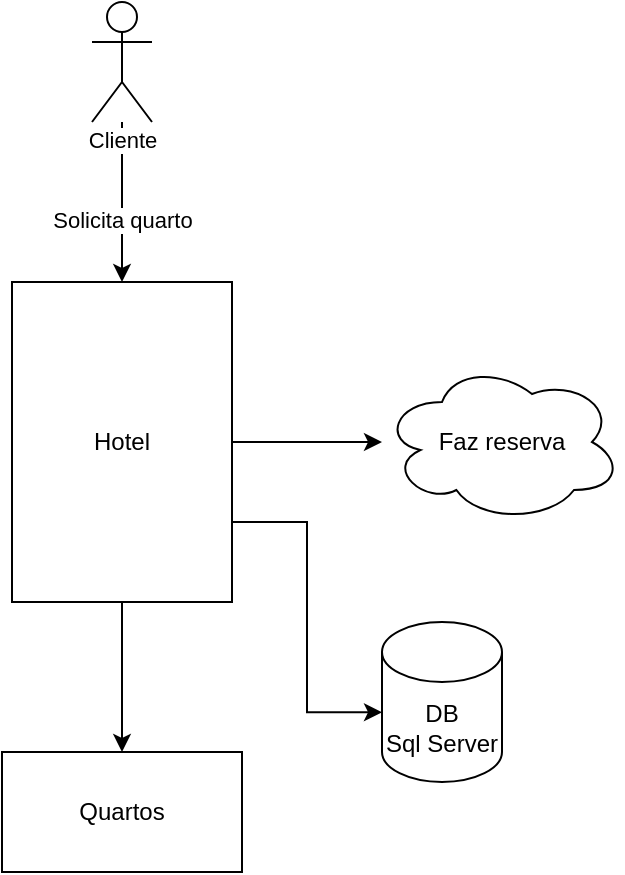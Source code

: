 <mxfile version="24.0.7" type="device">
  <diagram name="Page-1" id="kFhJm-ovSbSL3sInfbou">
    <mxGraphModel dx="988" dy="1696" grid="1" gridSize="10" guides="1" tooltips="1" connect="1" arrows="1" fold="1" page="1" pageScale="1" pageWidth="827" pageHeight="1169" math="0" shadow="0">
      <root>
        <mxCell id="0" />
        <mxCell id="1" parent="0" />
        <mxCell id="2BzcFOgH7L5V7H1uHerM-3" value="" style="edgeStyle=orthogonalEdgeStyle;rounded=0;orthogonalLoop=1;jettySize=auto;html=1;" edge="1" parent="1" source="2BzcFOgH7L5V7H1uHerM-1" target="2BzcFOgH7L5V7H1uHerM-2">
          <mxGeometry relative="1" as="geometry" />
        </mxCell>
        <mxCell id="2BzcFOgH7L5V7H1uHerM-5" value="" style="edgeStyle=orthogonalEdgeStyle;rounded=0;orthogonalLoop=1;jettySize=auto;html=1;" edge="1" parent="1" source="2BzcFOgH7L5V7H1uHerM-1" target="2BzcFOgH7L5V7H1uHerM-4">
          <mxGeometry relative="1" as="geometry" />
        </mxCell>
        <mxCell id="2BzcFOgH7L5V7H1uHerM-1" value="Hotel" style="html=1;whiteSpace=wrap;" vertex="1" parent="1">
          <mxGeometry x="200" y="120" width="110" height="160" as="geometry" />
        </mxCell>
        <mxCell id="2BzcFOgH7L5V7H1uHerM-2" value="Quartos" style="whiteSpace=wrap;html=1;" vertex="1" parent="1">
          <mxGeometry x="195" y="355" width="120" height="60" as="geometry" />
        </mxCell>
        <mxCell id="2BzcFOgH7L5V7H1uHerM-4" value="Faz reserva" style="ellipse;shape=cloud;whiteSpace=wrap;html=1;" vertex="1" parent="1">
          <mxGeometry x="385" y="160" width="120" height="80" as="geometry" />
        </mxCell>
        <mxCell id="2BzcFOgH7L5V7H1uHerM-7" style="edgeStyle=orthogonalEdgeStyle;rounded=0;orthogonalLoop=1;jettySize=auto;html=1;entryX=0.5;entryY=0;entryDx=0;entryDy=0;" edge="1" parent="1" source="2BzcFOgH7L5V7H1uHerM-6" target="2BzcFOgH7L5V7H1uHerM-1">
          <mxGeometry relative="1" as="geometry" />
        </mxCell>
        <mxCell id="2BzcFOgH7L5V7H1uHerM-8" value="Cliente" style="edgeLabel;html=1;align=center;verticalAlign=middle;resizable=0;points=[];" vertex="1" connectable="0" parent="2BzcFOgH7L5V7H1uHerM-7">
          <mxGeometry x="-0.773" relative="1" as="geometry">
            <mxPoint as="offset" />
          </mxGeometry>
        </mxCell>
        <mxCell id="2BzcFOgH7L5V7H1uHerM-9" value="Solicita quarto" style="edgeLabel;html=1;align=center;verticalAlign=middle;resizable=0;points=[];" vertex="1" connectable="0" parent="2BzcFOgH7L5V7H1uHerM-7">
          <mxGeometry x="0.218" relative="1" as="geometry">
            <mxPoint as="offset" />
          </mxGeometry>
        </mxCell>
        <mxCell id="2BzcFOgH7L5V7H1uHerM-6" value="" style="shape=umlActor;verticalLabelPosition=bottom;verticalAlign=top;html=1;outlineConnect=0;" vertex="1" parent="1">
          <mxGeometry x="240" y="-20" width="30" height="60" as="geometry" />
        </mxCell>
        <mxCell id="2BzcFOgH7L5V7H1uHerM-10" value="DB&lt;div&gt;Sql Server&lt;/div&gt;" style="shape=cylinder3;whiteSpace=wrap;html=1;boundedLbl=1;backgroundOutline=1;size=15;" vertex="1" parent="1">
          <mxGeometry x="385" y="290" width="60" height="80" as="geometry" />
        </mxCell>
        <mxCell id="2BzcFOgH7L5V7H1uHerM-11" style="edgeStyle=orthogonalEdgeStyle;rounded=0;orthogonalLoop=1;jettySize=auto;html=1;exitX=1;exitY=0.75;exitDx=0;exitDy=0;entryX=0;entryY=0.564;entryDx=0;entryDy=0;entryPerimeter=0;" edge="1" parent="1" source="2BzcFOgH7L5V7H1uHerM-1" target="2BzcFOgH7L5V7H1uHerM-10">
          <mxGeometry relative="1" as="geometry" />
        </mxCell>
      </root>
    </mxGraphModel>
  </diagram>
</mxfile>
